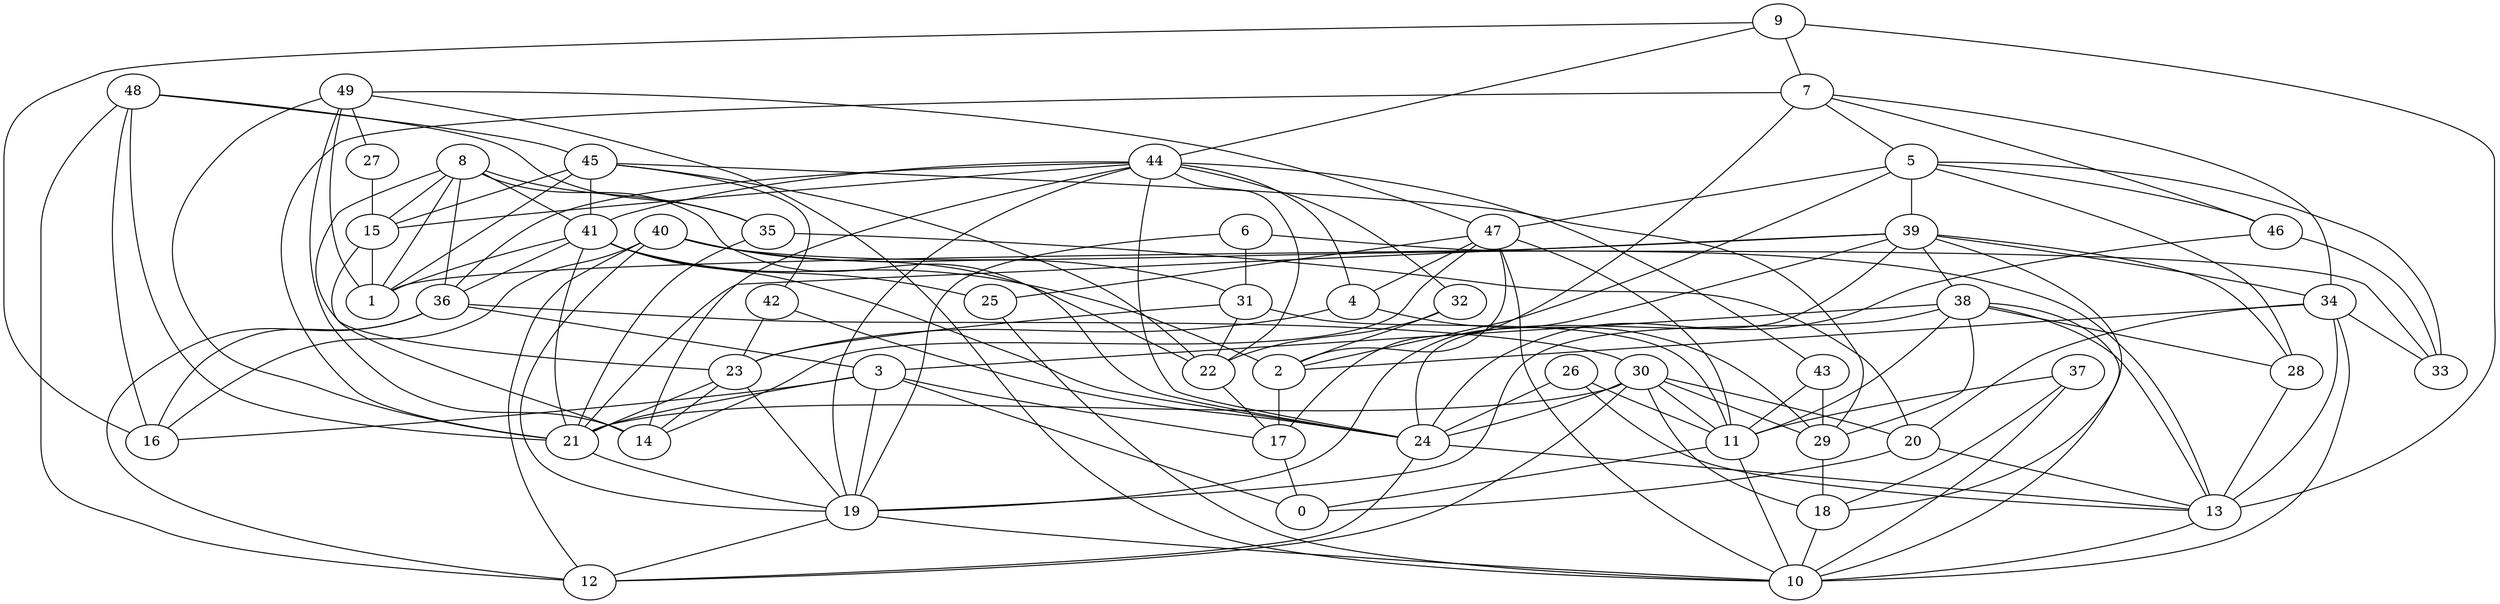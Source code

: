 digraph GG_graph {

subgraph G_graph {
edge [color = black]
"20" -> "0" [dir = none]
"48" -> "35" [dir = none]
"9" -> "16" [dir = none]
"9" -> "13" [dir = none]
"22" -> "17" [dir = none]
"27" -> "15" [dir = none]
"19" -> "12" [dir = none]
"40" -> "31" [dir = none]
"40" -> "12" [dir = none]
"47" -> "25" [dir = none]
"26" -> "11" [dir = none]
"32" -> "22" [dir = none]
"32" -> "2" [dir = none]
"36" -> "3" [dir = none]
"36" -> "30" [dir = none]
"41" -> "2" [dir = none]
"41" -> "1" [dir = none]
"41" -> "25" [dir = none]
"41" -> "24" [dir = none]
"49" -> "27" [dir = none]
"42" -> "23" [dir = none]
"21" -> "19" [dir = none]
"24" -> "13" [dir = none]
"44" -> "14" [dir = none]
"44" -> "43" [dir = none]
"44" -> "4" [dir = none]
"44" -> "24" [dir = none]
"25" -> "10" [dir = none]
"11" -> "10" [dir = none]
"39" -> "34" [dir = none]
"39" -> "38" [dir = none]
"39" -> "21" [dir = none]
"8" -> "35" [dir = none]
"8" -> "15" [dir = none]
"8" -> "36" [dir = none]
"37" -> "18" [dir = none]
"7" -> "21" [dir = none]
"46" -> "33" [dir = none]
"6" -> "19" [dir = none]
"30" -> "18" [dir = none]
"30" -> "21" [dir = none]
"30" -> "24" [dir = none]
"45" -> "29" [dir = none]
"45" -> "42" [dir = none]
"45" -> "41" [dir = none]
"3" -> "0" [dir = none]
"5" -> "28" [dir = none]
"5" -> "46" [dir = none]
"5" -> "2" [dir = none]
"41" -> "36" [dir = none]
"5" -> "33" [dir = none]
"39" -> "28" [dir = none]
"41" -> "21" [dir = none]
"9" -> "44" [dir = none]
"9" -> "7" [dir = none]
"8" -> "1" [dir = none]
"4" -> "29" [dir = none]
"38" -> "10" [dir = none]
"37" -> "11" [dir = none]
"45" -> "1" [dir = none]
"30" -> "12" [dir = none]
"38" -> "28" [dir = none]
"43" -> "11" [dir = none]
"23" -> "14" [dir = none]
"40" -> "16" [dir = none]
"36" -> "16" [dir = none]
"34" -> "20" [dir = none]
"8" -> "41" [dir = none]
"11" -> "0" [dir = none]
"34" -> "10" [dir = none]
"23" -> "21" [dir = none]
"47" -> "10" [dir = none]
"8" -> "23" [dir = none]
"35" -> "21" [dir = none]
"6" -> "31" [dir = none]
"49" -> "21" [dir = none]
"7" -> "17" [dir = none]
"38" -> "11" [dir = none]
"48" -> "12" [dir = none]
"49" -> "10" [dir = none]
"7" -> "46" [dir = none]
"44" -> "32" [dir = none]
"47" -> "11" [dir = none]
"34" -> "2" [dir = none]
"31" -> "23" [dir = none]
"42" -> "24" [dir = none]
"30" -> "20" [dir = none]
"8" -> "24" [dir = none]
"29" -> "18" [dir = none]
"28" -> "13" [dir = none]
"38" -> "19" [dir = none]
"19" -> "10" [dir = none]
"48" -> "45" [dir = none]
"18" -> "10" [dir = none]
"7" -> "34" [dir = none]
"39" -> "24" [dir = none]
"44" -> "36" [dir = none]
"45" -> "15" [dir = none]
"35" -> "20" [dir = none]
"30" -> "11" [dir = none]
"47" -> "4" [dir = none]
"5" -> "39" [dir = none]
"5" -> "47" [dir = none]
"47" -> "2" [dir = none]
"44" -> "15" [dir = none]
"23" -> "19" [dir = none]
"48" -> "16" [dir = none]
"49" -> "1" [dir = none]
"43" -> "29" [dir = none]
"39" -> "18" [dir = none]
"45" -> "22" [dir = none]
"4" -> "23" [dir = none]
"36" -> "12" [dir = none]
"15" -> "1" [dir = none]
"17" -> "0" [dir = none]
"47" -> "14" [dir = none]
"37" -> "10" [dir = none]
"20" -> "13" [dir = none]
"46" -> "24" [dir = none]
"44" -> "41" [dir = none]
"49" -> "47" [dir = none]
"30" -> "29" [dir = none]
"6" -> "33" [dir = none]
"49" -> "14" [dir = none]
"38" -> "13" [dir = none]
"31" -> "22" [dir = none]
"26" -> "24" [dir = none]
"40" -> "19" [dir = none]
"44" -> "22" [dir = none]
"3" -> "16" [dir = none]
"24" -> "12" [dir = none]
"39" -> "19" [dir = none]
"7" -> "5" [dir = none]
"15" -> "14" [dir = none]
"48" -> "21" [dir = none]
"44" -> "19" [dir = none]
"3" -> "19" [dir = none]
"40" -> "22" [dir = none]
"38" -> "3" [dir = none]
"3" -> "17" [dir = none]
"2" -> "17" [dir = none]
"40" -> "13" [dir = none]
"3" -> "21" [dir = none]
"26" -> "13" [dir = none]
"38" -> "29" [dir = none]
"39" -> "1" [dir = none]
"34" -> "13" [dir = none]
"34" -> "33" [dir = none]
"13" -> "10" [dir = none]
"31" -> "11" [dir = none]
}

}
